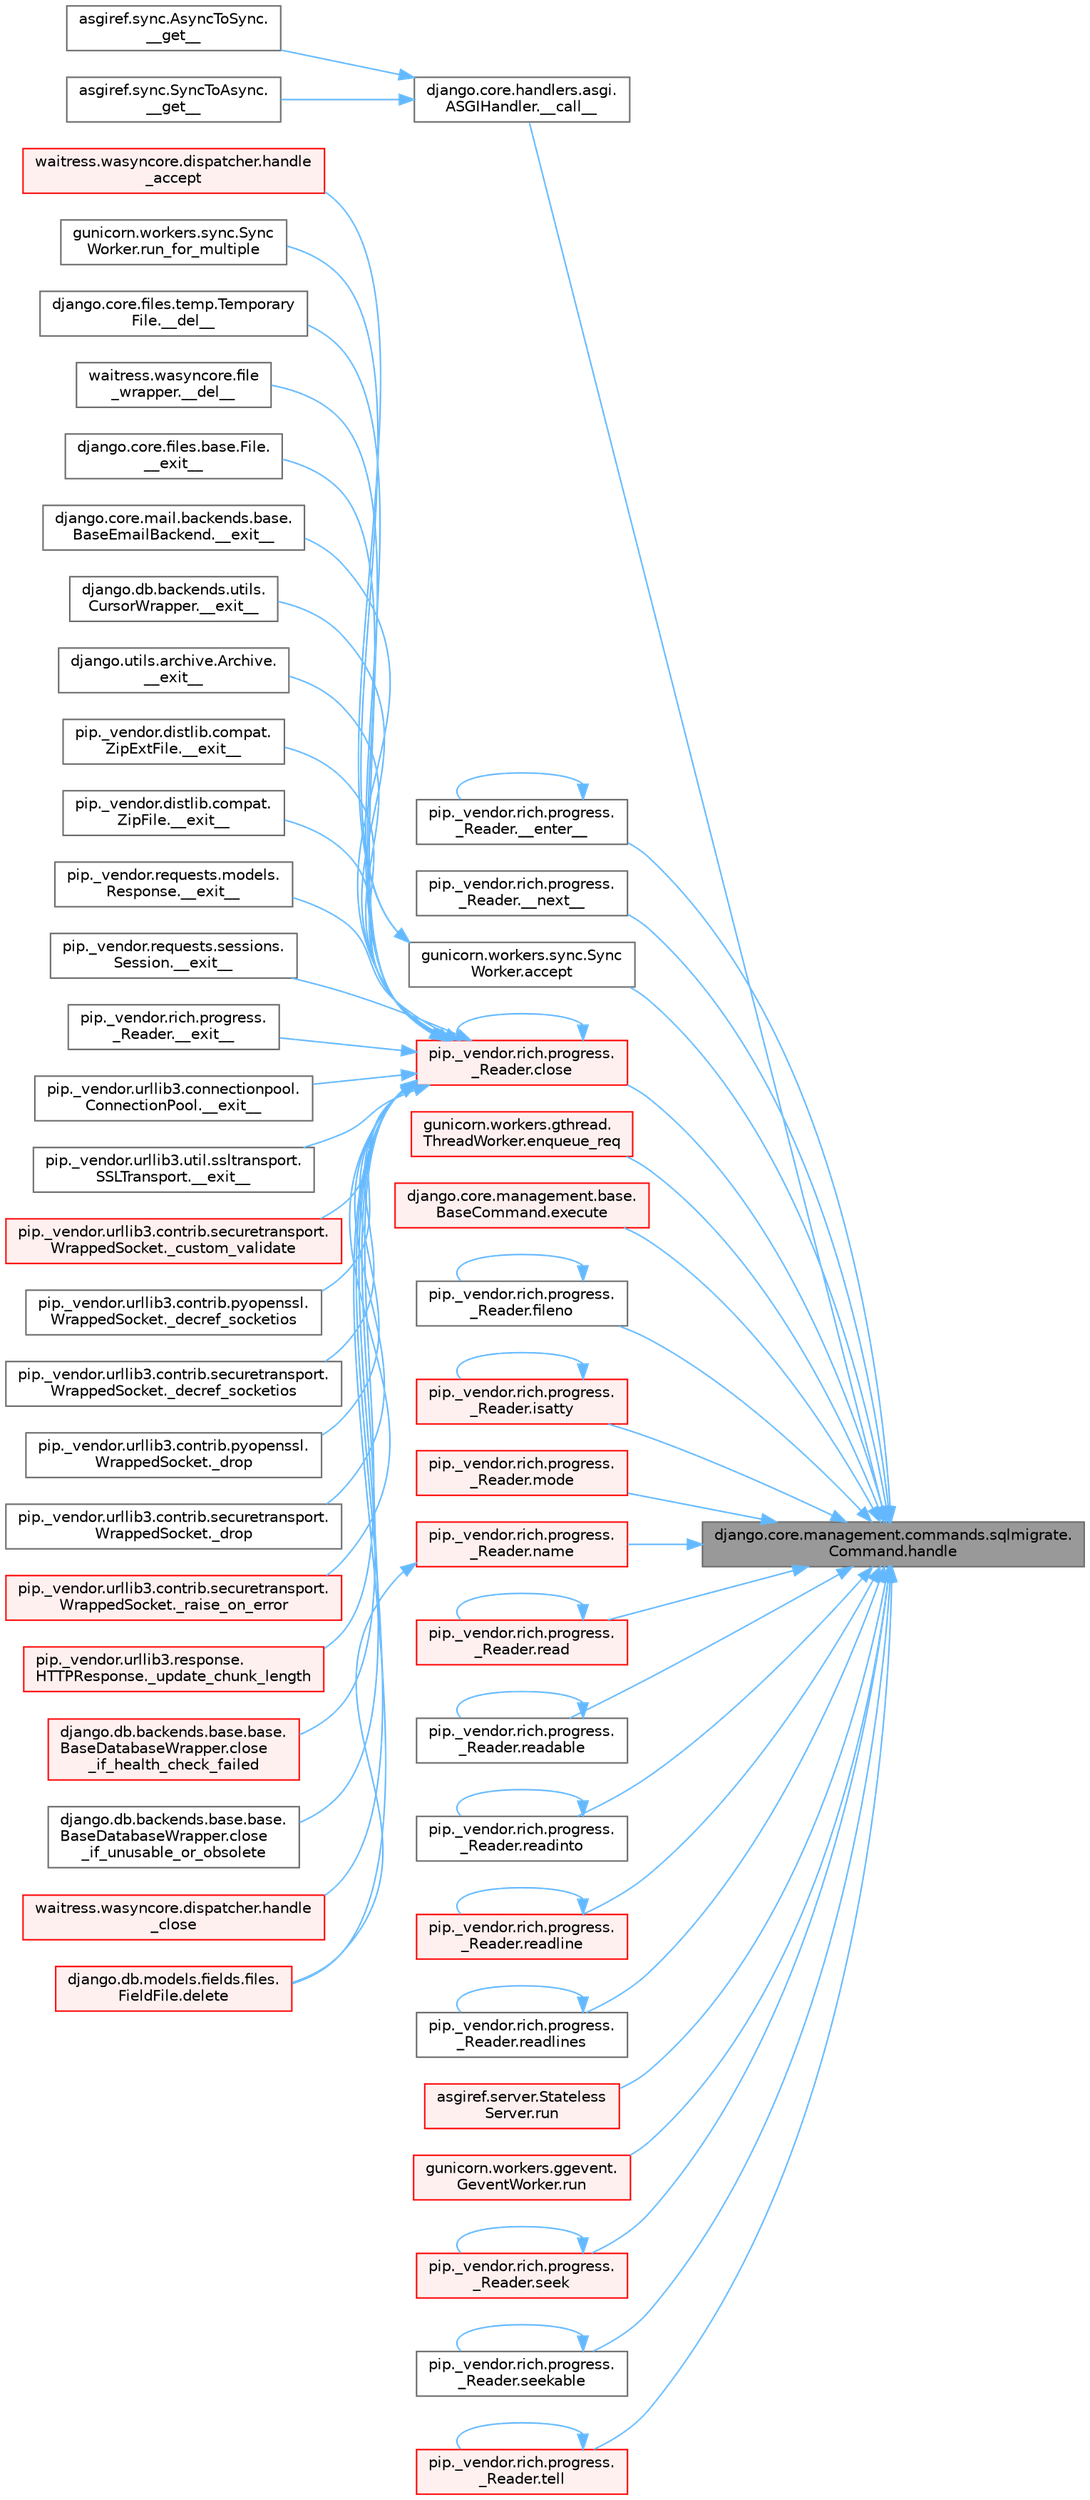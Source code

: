 digraph "django.core.management.commands.sqlmigrate.Command.handle"
{
 // LATEX_PDF_SIZE
  bgcolor="transparent";
  edge [fontname=Helvetica,fontsize=10,labelfontname=Helvetica,labelfontsize=10];
  node [fontname=Helvetica,fontsize=10,shape=box,height=0.2,width=0.4];
  rankdir="RL";
  Node1 [id="Node000001",label="django.core.management.commands.sqlmigrate.\lCommand.handle",height=0.2,width=0.4,color="gray40", fillcolor="grey60", style="filled", fontcolor="black",tooltip=" "];
  Node1 -> Node2 [id="edge1_Node000001_Node000002",dir="back",color="steelblue1",style="solid",tooltip=" "];
  Node2 [id="Node000002",label="django.core.handlers.asgi.\lASGIHandler.__call__",height=0.2,width=0.4,color="grey40", fillcolor="white", style="filled",URL="$classdjango_1_1core_1_1handlers_1_1asgi_1_1_a_s_g_i_handler.html#a22b4781bb9089ff078a3e64dd2f48dce",tooltip=" "];
  Node2 -> Node3 [id="edge2_Node000002_Node000003",dir="back",color="steelblue1",style="solid",tooltip=" "];
  Node3 [id="Node000003",label="asgiref.sync.AsyncToSync.\l__get__",height=0.2,width=0.4,color="grey40", fillcolor="white", style="filled",URL="$classasgiref_1_1sync_1_1_async_to_sync.html#a23e9ef7a73da98dad9e3f4e65846969b",tooltip=" "];
  Node2 -> Node4 [id="edge3_Node000002_Node000004",dir="back",color="steelblue1",style="solid",tooltip=" "];
  Node4 [id="Node000004",label="asgiref.sync.SyncToAsync.\l__get__",height=0.2,width=0.4,color="grey40", fillcolor="white", style="filled",URL="$classasgiref_1_1sync_1_1_sync_to_async.html#aebdfbe3f01079a529fd2f39810597381",tooltip=" "];
  Node1 -> Node5 [id="edge4_Node000001_Node000005",dir="back",color="steelblue1",style="solid",tooltip=" "];
  Node5 [id="Node000005",label="pip._vendor.rich.progress.\l_Reader.__enter__",height=0.2,width=0.4,color="grey40", fillcolor="white", style="filled",URL="$classpip_1_1__vendor_1_1rich_1_1progress_1_1___reader.html#a9c3bb756d7d5d66aa484c6d25fef6d8a",tooltip=" "];
  Node5 -> Node5 [id="edge5_Node000005_Node000005",dir="back",color="steelblue1",style="solid",tooltip=" "];
  Node1 -> Node6 [id="edge6_Node000001_Node000006",dir="back",color="steelblue1",style="solid",tooltip=" "];
  Node6 [id="Node000006",label="pip._vendor.rich.progress.\l_Reader.__next__",height=0.2,width=0.4,color="grey40", fillcolor="white", style="filled",URL="$classpip_1_1__vendor_1_1rich_1_1progress_1_1___reader.html#a9434dfa9ada5623d6fb72996bf354ffe",tooltip=" "];
  Node1 -> Node7 [id="edge7_Node000001_Node000007",dir="back",color="steelblue1",style="solid",tooltip=" "];
  Node7 [id="Node000007",label="gunicorn.workers.sync.Sync\lWorker.accept",height=0.2,width=0.4,color="grey40", fillcolor="white", style="filled",URL="$classgunicorn_1_1workers_1_1sync_1_1_sync_worker.html#a9b2f1e8d68bbd5233578ace2685952b3",tooltip=" "];
  Node7 -> Node8 [id="edge8_Node000007_Node000008",dir="back",color="steelblue1",style="solid",tooltip=" "];
  Node8 [id="Node000008",label="waitress.wasyncore.dispatcher.handle\l_accept",height=0.2,width=0.4,color="red", fillcolor="#FFF0F0", style="filled",URL="$classwaitress_1_1wasyncore_1_1dispatcher.html#abb651db4478a77832580cb821bf60ca6",tooltip=" "];
  Node7 -> Node10 [id="edge9_Node000007_Node000010",dir="back",color="steelblue1",style="solid",tooltip=" "];
  Node10 [id="Node000010",label="gunicorn.workers.sync.Sync\lWorker.run_for_multiple",height=0.2,width=0.4,color="grey40", fillcolor="white", style="filled",URL="$classgunicorn_1_1workers_1_1sync_1_1_sync_worker.html#ae2fd68b8757a4e60b85af5ba76f0e097",tooltip=" "];
  Node1 -> Node11 [id="edge10_Node000001_Node000011",dir="back",color="steelblue1",style="solid",tooltip=" "];
  Node11 [id="Node000011",label="pip._vendor.rich.progress.\l_Reader.close",height=0.2,width=0.4,color="red", fillcolor="#FFF0F0", style="filled",URL="$classpip_1_1__vendor_1_1rich_1_1progress_1_1___reader.html#a6c0b1964d885972a97a12a9ac01d23e8",tooltip=" "];
  Node11 -> Node12 [id="edge11_Node000011_Node000012",dir="back",color="steelblue1",style="solid",tooltip=" "];
  Node12 [id="Node000012",label="django.core.files.temp.Temporary\lFile.__del__",height=0.2,width=0.4,color="grey40", fillcolor="white", style="filled",URL="$classdjango_1_1core_1_1files_1_1temp_1_1_temporary_file.html#a95809e90e91ff4f43e62813734a1ff5f",tooltip=" "];
  Node11 -> Node13 [id="edge12_Node000011_Node000013",dir="back",color="steelblue1",style="solid",tooltip=" "];
  Node13 [id="Node000013",label="waitress.wasyncore.file\l_wrapper.__del__",height=0.2,width=0.4,color="grey40", fillcolor="white", style="filled",URL="$classwaitress_1_1wasyncore_1_1file__wrapper.html#a4e25ecc24a6210bc5e295c433e632780",tooltip=" "];
  Node11 -> Node14 [id="edge13_Node000011_Node000014",dir="back",color="steelblue1",style="solid",tooltip=" "];
  Node14 [id="Node000014",label="django.core.files.base.File.\l__exit__",height=0.2,width=0.4,color="grey40", fillcolor="white", style="filled",URL="$classdjango_1_1core_1_1files_1_1base_1_1_file.html#ae0b1191c5014d84fee107227495e239c",tooltip=" "];
  Node11 -> Node15 [id="edge14_Node000011_Node000015",dir="back",color="steelblue1",style="solid",tooltip=" "];
  Node15 [id="Node000015",label="django.core.mail.backends.base.\lBaseEmailBackend.__exit__",height=0.2,width=0.4,color="grey40", fillcolor="white", style="filled",URL="$classdjango_1_1core_1_1mail_1_1backends_1_1base_1_1_base_email_backend.html#ab6610ac0ed4aba1a8172e85b59065503",tooltip=" "];
  Node11 -> Node16 [id="edge15_Node000011_Node000016",dir="back",color="steelblue1",style="solid",tooltip=" "];
  Node16 [id="Node000016",label="django.db.backends.utils.\lCursorWrapper.__exit__",height=0.2,width=0.4,color="grey40", fillcolor="white", style="filled",URL="$classdjango_1_1db_1_1backends_1_1utils_1_1_cursor_wrapper.html#a02f5176bb3b2e598d12ac8fdf26f3496",tooltip=" "];
  Node11 -> Node17 [id="edge16_Node000011_Node000017",dir="back",color="steelblue1",style="solid",tooltip=" "];
  Node17 [id="Node000017",label="django.utils.archive.Archive.\l__exit__",height=0.2,width=0.4,color="grey40", fillcolor="white", style="filled",URL="$classdjango_1_1utils_1_1archive_1_1_archive.html#a9a50df9316e6d45236868d7561a13d78",tooltip=" "];
  Node11 -> Node18 [id="edge17_Node000011_Node000018",dir="back",color="steelblue1",style="solid",tooltip=" "];
  Node18 [id="Node000018",label="pip._vendor.distlib.compat.\lZipExtFile.__exit__",height=0.2,width=0.4,color="grey40", fillcolor="white", style="filled",URL="$classpip_1_1__vendor_1_1distlib_1_1compat_1_1_zip_ext_file.html#ad18398fe6a9f5109a3b0a62aa29d830c",tooltip=" "];
  Node11 -> Node19 [id="edge18_Node000011_Node000019",dir="back",color="steelblue1",style="solid",tooltip=" "];
  Node19 [id="Node000019",label="pip._vendor.distlib.compat.\lZipFile.__exit__",height=0.2,width=0.4,color="grey40", fillcolor="white", style="filled",URL="$classpip_1_1__vendor_1_1distlib_1_1compat_1_1_zip_file.html#ae730617981b5947edb5f7838f1caabb4",tooltip=" "];
  Node11 -> Node20 [id="edge19_Node000011_Node000020",dir="back",color="steelblue1",style="solid",tooltip=" "];
  Node20 [id="Node000020",label="pip._vendor.requests.models.\lResponse.__exit__",height=0.2,width=0.4,color="grey40", fillcolor="white", style="filled",URL="$classpip_1_1__vendor_1_1requests_1_1models_1_1_response.html#a1f5f32680ba6cd5002b2c19b7b8b0705",tooltip=" "];
  Node11 -> Node21 [id="edge20_Node000011_Node000021",dir="back",color="steelblue1",style="solid",tooltip=" "];
  Node21 [id="Node000021",label="pip._vendor.requests.sessions.\lSession.__exit__",height=0.2,width=0.4,color="grey40", fillcolor="white", style="filled",URL="$classpip_1_1__vendor_1_1requests_1_1sessions_1_1_session.html#aa063240820ab2fc28ed471a014a47963",tooltip=" "];
  Node11 -> Node22 [id="edge21_Node000011_Node000022",dir="back",color="steelblue1",style="solid",tooltip=" "];
  Node22 [id="Node000022",label="pip._vendor.rich.progress.\l_Reader.__exit__",height=0.2,width=0.4,color="grey40", fillcolor="white", style="filled",URL="$classpip_1_1__vendor_1_1rich_1_1progress_1_1___reader.html#a82781ca9c3ea0f5a0a3f9bd309e05b85",tooltip=" "];
  Node11 -> Node23 [id="edge22_Node000011_Node000023",dir="back",color="steelblue1",style="solid",tooltip=" "];
  Node23 [id="Node000023",label="pip._vendor.urllib3.connectionpool.\lConnectionPool.__exit__",height=0.2,width=0.4,color="grey40", fillcolor="white", style="filled",URL="$classpip_1_1__vendor_1_1urllib3_1_1connectionpool_1_1_connection_pool.html#adfa39f03564a54c98c18206145aa9d0f",tooltip=" "];
  Node11 -> Node24 [id="edge23_Node000011_Node000024",dir="back",color="steelblue1",style="solid",tooltip=" "];
  Node24 [id="Node000024",label="pip._vendor.urllib3.util.ssltransport.\lSSLTransport.__exit__",height=0.2,width=0.4,color="grey40", fillcolor="white", style="filled",URL="$classpip_1_1__vendor_1_1urllib3_1_1util_1_1ssltransport_1_1_s_s_l_transport.html#ae3f2aec625e9a75bbcd96b467cf3b7fd",tooltip=" "];
  Node11 -> Node25 [id="edge24_Node000011_Node000025",dir="back",color="steelblue1",style="solid",tooltip=" "];
  Node25 [id="Node000025",label="pip._vendor.urllib3.contrib.securetransport.\lWrappedSocket._custom_validate",height=0.2,width=0.4,color="red", fillcolor="#FFF0F0", style="filled",URL="$classpip_1_1__vendor_1_1urllib3_1_1contrib_1_1securetransport_1_1_wrapped_socket.html#a792d7036b5574cd74ffbf75a1d40e8ea",tooltip=" "];
  Node11 -> Node27 [id="edge25_Node000011_Node000027",dir="back",color="steelblue1",style="solid",tooltip=" "];
  Node27 [id="Node000027",label="pip._vendor.urllib3.contrib.pyopenssl.\lWrappedSocket._decref_socketios",height=0.2,width=0.4,color="grey40", fillcolor="white", style="filled",URL="$classpip_1_1__vendor_1_1urllib3_1_1contrib_1_1pyopenssl_1_1_wrapped_socket.html#a852978001c35f19a5668b6b635b4d466",tooltip=" "];
  Node11 -> Node28 [id="edge26_Node000011_Node000028",dir="back",color="steelblue1",style="solid",tooltip=" "];
  Node28 [id="Node000028",label="pip._vendor.urllib3.contrib.securetransport.\lWrappedSocket._decref_socketios",height=0.2,width=0.4,color="grey40", fillcolor="white", style="filled",URL="$classpip_1_1__vendor_1_1urllib3_1_1contrib_1_1securetransport_1_1_wrapped_socket.html#aece833c51ea926f1a23410d725e8e0bc",tooltip=" "];
  Node11 -> Node29 [id="edge27_Node000011_Node000029",dir="back",color="steelblue1",style="solid",tooltip=" "];
  Node29 [id="Node000029",label="pip._vendor.urllib3.contrib.pyopenssl.\lWrappedSocket._drop",height=0.2,width=0.4,color="grey40", fillcolor="white", style="filled",URL="$classpip_1_1__vendor_1_1urllib3_1_1contrib_1_1pyopenssl_1_1_wrapped_socket.html#a7d3e248bcf60a9d8606bbcde69f785f5",tooltip=" "];
  Node11 -> Node30 [id="edge28_Node000011_Node000030",dir="back",color="steelblue1",style="solid",tooltip=" "];
  Node30 [id="Node000030",label="pip._vendor.urllib3.contrib.securetransport.\lWrappedSocket._drop",height=0.2,width=0.4,color="grey40", fillcolor="white", style="filled",URL="$classpip_1_1__vendor_1_1urllib3_1_1contrib_1_1securetransport_1_1_wrapped_socket.html#aa5120335fca67c7dd6cc4b1cf6d7e74f",tooltip=" "];
  Node11 -> Node31 [id="edge29_Node000011_Node000031",dir="back",color="steelblue1",style="solid",tooltip=" "];
  Node31 [id="Node000031",label="pip._vendor.urllib3.contrib.securetransport.\lWrappedSocket._raise_on_error",height=0.2,width=0.4,color="red", fillcolor="#FFF0F0", style="filled",URL="$classpip_1_1__vendor_1_1urllib3_1_1contrib_1_1securetransport_1_1_wrapped_socket.html#ae89ceec48b026fbcf5e9888ee21e0c09",tooltip=" "];
  Node11 -> Node106 [id="edge30_Node000011_Node000106",dir="back",color="steelblue1",style="solid",tooltip=" "];
  Node106 [id="Node000106",label="pip._vendor.urllib3.response.\lHTTPResponse._update_chunk_length",height=0.2,width=0.4,color="red", fillcolor="#FFF0F0", style="filled",URL="$classpip_1_1__vendor_1_1urllib3_1_1response_1_1_h_t_t_p_response.html#adbdd73c32bc7b36f2120d5ab8189e8d8",tooltip=" "];
  Node11 -> Node11 [id="edge31_Node000011_Node000011",dir="back",color="steelblue1",style="solid",tooltip=" "];
  Node11 -> Node552 [id="edge32_Node000011_Node000552",dir="back",color="steelblue1",style="solid",tooltip=" "];
  Node552 [id="Node000552",label="django.db.backends.base.base.\lBaseDatabaseWrapper.close\l_if_health_check_failed",height=0.2,width=0.4,color="red", fillcolor="#FFF0F0", style="filled",URL="$classdjango_1_1db_1_1backends_1_1base_1_1base_1_1_base_database_wrapper.html#a3f4d11734d2da94781f00468b6bd3981",tooltip=" "];
  Node11 -> Node1618 [id="edge33_Node000011_Node001618",dir="back",color="steelblue1",style="solid",tooltip=" "];
  Node1618 [id="Node001618",label="django.db.backends.base.base.\lBaseDatabaseWrapper.close\l_if_unusable_or_obsolete",height=0.2,width=0.4,color="grey40", fillcolor="white", style="filled",URL="$classdjango_1_1db_1_1backends_1_1base_1_1base_1_1_base_database_wrapper.html#a599dfc5a8da20da69ffa5a94869dad01",tooltip=" "];
  Node11 -> Node1619 [id="edge34_Node000011_Node001619",dir="back",color="steelblue1",style="solid",tooltip=" "];
  Node1619 [id="Node001619",label="django.db.models.fields.files.\lFieldFile.delete",height=0.2,width=0.4,color="red", fillcolor="#FFF0F0", style="filled",URL="$classdjango_1_1db_1_1models_1_1fields_1_1files_1_1_field_file.html#a9ceb820ca3d1263f793b61694dbc8214",tooltip=" "];
  Node11 -> Node1620 [id="edge35_Node000011_Node001620",dir="back",color="steelblue1",style="solid",tooltip=" "];
  Node1620 [id="Node001620",label="waitress.wasyncore.dispatcher.handle\l_close",height=0.2,width=0.4,color="red", fillcolor="#FFF0F0", style="filled",URL="$classwaitress_1_1wasyncore_1_1dispatcher.html#a3aa67ce99ade5536c206ebc997189803",tooltip=" "];
  Node1 -> Node268 [id="edge36_Node000001_Node000268",dir="back",color="steelblue1",style="solid",tooltip=" "];
  Node268 [id="Node000268",label="gunicorn.workers.gthread.\lThreadWorker.enqueue_req",height=0.2,width=0.4,color="red", fillcolor="#FFF0F0", style="filled",URL="$classgunicorn_1_1workers_1_1gthread_1_1_thread_worker.html#a8d2981740d79747639e152d9e9632964",tooltip=" "];
  Node1 -> Node271 [id="edge37_Node000001_Node000271",dir="back",color="steelblue1",style="solid",tooltip=" "];
  Node271 [id="Node000271",label="django.core.management.base.\lBaseCommand.execute",height=0.2,width=0.4,color="red", fillcolor="#FFF0F0", style="filled",URL="$classdjango_1_1core_1_1management_1_1base_1_1_base_command.html#a5621c1fb51be6a2deff6777d90c25ee0",tooltip=" "];
  Node1 -> Node301 [id="edge38_Node000001_Node000301",dir="back",color="steelblue1",style="solid",tooltip=" "];
  Node301 [id="Node000301",label="pip._vendor.rich.progress.\l_Reader.fileno",height=0.2,width=0.4,color="grey40", fillcolor="white", style="filled",URL="$classpip_1_1__vendor_1_1rich_1_1progress_1_1___reader.html#a5fae85546bcfb15e2144c108bb31b59c",tooltip=" "];
  Node301 -> Node301 [id="edge39_Node000301_Node000301",dir="back",color="steelblue1",style="solid",tooltip=" "];
  Node1 -> Node302 [id="edge40_Node000001_Node000302",dir="back",color="steelblue1",style="solid",tooltip=" "];
  Node302 [id="Node000302",label="pip._vendor.rich.progress.\l_Reader.isatty",height=0.2,width=0.4,color="red", fillcolor="#FFF0F0", style="filled",URL="$classpip_1_1__vendor_1_1rich_1_1progress_1_1___reader.html#a25008b04de43b80685677bd476ebb238",tooltip=" "];
  Node302 -> Node302 [id="edge41_Node000302_Node000302",dir="back",color="steelblue1",style="solid",tooltip=" "];
  Node1 -> Node316 [id="edge42_Node000001_Node000316",dir="back",color="steelblue1",style="solid",tooltip=" "];
  Node316 [id="Node000316",label="pip._vendor.rich.progress.\l_Reader.mode",height=0.2,width=0.4,color="red", fillcolor="#FFF0F0", style="filled",URL="$classpip_1_1__vendor_1_1rich_1_1progress_1_1___reader.html#a744eab5dc9ede10fd26932ecf9ccbddc",tooltip=" "];
  Node1 -> Node323 [id="edge43_Node000001_Node000323",dir="back",color="steelblue1",style="solid",tooltip=" "];
  Node323 [id="Node000323",label="pip._vendor.rich.progress.\l_Reader.name",height=0.2,width=0.4,color="red", fillcolor="#FFF0F0", style="filled",URL="$classpip_1_1__vendor_1_1rich_1_1progress_1_1___reader.html#a545f897ce86cf3e798598cb200357c13",tooltip=" "];
  Node323 -> Node1619 [id="edge44_Node000323_Node001619",dir="back",color="steelblue1",style="solid",tooltip=" "];
  Node1 -> Node1104 [id="edge45_Node000001_Node001104",dir="back",color="steelblue1",style="solid",tooltip=" "];
  Node1104 [id="Node001104",label="pip._vendor.rich.progress.\l_Reader.read",height=0.2,width=0.4,color="red", fillcolor="#FFF0F0", style="filled",URL="$classpip_1_1__vendor_1_1rich_1_1progress_1_1___reader.html#abc9a19c1ccc4057e665996a500814420",tooltip=" "];
  Node1104 -> Node1104 [id="edge46_Node001104_Node001104",dir="back",color="steelblue1",style="solid",tooltip=" "];
  Node1 -> Node1110 [id="edge47_Node000001_Node001110",dir="back",color="steelblue1",style="solid",tooltip=" "];
  Node1110 [id="Node001110",label="pip._vendor.rich.progress.\l_Reader.readable",height=0.2,width=0.4,color="grey40", fillcolor="white", style="filled",URL="$classpip_1_1__vendor_1_1rich_1_1progress_1_1___reader.html#a597c6d895bd8070977827445f65524ea",tooltip=" "];
  Node1110 -> Node1110 [id="edge48_Node001110_Node001110",dir="back",color="steelblue1",style="solid",tooltip=" "];
  Node1 -> Node1111 [id="edge49_Node000001_Node001111",dir="back",color="steelblue1",style="solid",tooltip=" "];
  Node1111 [id="Node001111",label="pip._vendor.rich.progress.\l_Reader.readinto",height=0.2,width=0.4,color="grey40", fillcolor="white", style="filled",URL="$classpip_1_1__vendor_1_1rich_1_1progress_1_1___reader.html#a10a6b416f687bc74dfd4a16e210733fd",tooltip=" "];
  Node1111 -> Node1111 [id="edge50_Node001111_Node001111",dir="back",color="steelblue1",style="solid",tooltip=" "];
  Node1 -> Node1112 [id="edge51_Node000001_Node001112",dir="back",color="steelblue1",style="solid",tooltip=" "];
  Node1112 [id="Node001112",label="pip._vendor.rich.progress.\l_Reader.readline",height=0.2,width=0.4,color="red", fillcolor="#FFF0F0", style="filled",URL="$classpip_1_1__vendor_1_1rich_1_1progress_1_1___reader.html#ae214b8896d240d33ed0d1e03b8134107",tooltip=" "];
  Node1112 -> Node1112 [id="edge52_Node001112_Node001112",dir="back",color="steelblue1",style="solid",tooltip=" "];
  Node1 -> Node1116 [id="edge53_Node000001_Node001116",dir="back",color="steelblue1",style="solid",tooltip=" "];
  Node1116 [id="Node001116",label="pip._vendor.rich.progress.\l_Reader.readlines",height=0.2,width=0.4,color="grey40", fillcolor="white", style="filled",URL="$classpip_1_1__vendor_1_1rich_1_1progress_1_1___reader.html#a36448a9abb78b99bc05fa66433015f3a",tooltip=" "];
  Node1116 -> Node1116 [id="edge54_Node001116_Node001116",dir="back",color="steelblue1",style="solid",tooltip=" "];
  Node1 -> Node1117 [id="edge55_Node000001_Node001117",dir="back",color="steelblue1",style="solid",tooltip=" "];
  Node1117 [id="Node001117",label="asgiref.server.Stateless\lServer.run",height=0.2,width=0.4,color="red", fillcolor="#FFF0F0", style="filled",URL="$classasgiref_1_1server_1_1_stateless_server.html#a60ad300a082526eea5c1b2df64c4e793",tooltip="Mainloop and handling."];
  Node1 -> Node492 [id="edge56_Node000001_Node000492",dir="back",color="steelblue1",style="solid",tooltip=" "];
  Node492 [id="Node000492",label="gunicorn.workers.ggevent.\lGeventWorker.run",height=0.2,width=0.4,color="red", fillcolor="#FFF0F0", style="filled",URL="$classgunicorn_1_1workers_1_1ggevent_1_1_gevent_worker.html#a0d8ffe6d6db44cfe8310ccf5643506ee",tooltip=" "];
  Node1 -> Node1118 [id="edge57_Node000001_Node001118",dir="back",color="steelblue1",style="solid",tooltip=" "];
  Node1118 [id="Node001118",label="pip._vendor.rich.progress.\l_Reader.seek",height=0.2,width=0.4,color="red", fillcolor="#FFF0F0", style="filled",URL="$classpip_1_1__vendor_1_1rich_1_1progress_1_1___reader.html#a8577bcef22b050ec6d7b7cb2ce1b9053",tooltip=" "];
  Node1118 -> Node1118 [id="edge58_Node001118_Node001118",dir="back",color="steelblue1",style="solid",tooltip=" "];
  Node1 -> Node1153 [id="edge59_Node000001_Node001153",dir="back",color="steelblue1",style="solid",tooltip=" "];
  Node1153 [id="Node001153",label="pip._vendor.rich.progress.\l_Reader.seekable",height=0.2,width=0.4,color="grey40", fillcolor="white", style="filled",URL="$classpip_1_1__vendor_1_1rich_1_1progress_1_1___reader.html#a3de43f328570e813a05b1dcc07813f5b",tooltip=" "];
  Node1153 -> Node1153 [id="edge60_Node001153_Node001153",dir="back",color="steelblue1",style="solid",tooltip=" "];
  Node1 -> Node1154 [id="edge61_Node000001_Node001154",dir="back",color="steelblue1",style="solid",tooltip=" "];
  Node1154 [id="Node001154",label="pip._vendor.rich.progress.\l_Reader.tell",height=0.2,width=0.4,color="red", fillcolor="#FFF0F0", style="filled",URL="$classpip_1_1__vendor_1_1rich_1_1progress_1_1___reader.html#a4ec4039f47700772d40242efb68da47e",tooltip=" "];
  Node1154 -> Node1154 [id="edge62_Node001154_Node001154",dir="back",color="steelblue1",style="solid",tooltip=" "];
}

